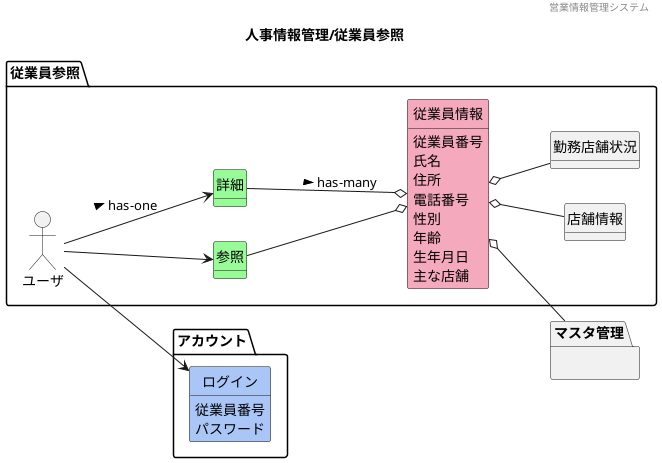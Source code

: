 @startuml images/人事情報管理/従業員参照
' ヘッダー
header 営業情報管理システム
' タイトル
title 人事情報管理/従業員参照
' 
hide circle
' 
hide method
left to right direction

package "アカウント"{
    class "ログイン" #A9C6F6
}

package "従業員参照" {
    'ユーザや外部システム
    mix_actor "ユーザ"
    class "参照" #98fb98
    class "詳細" #98fb98
    class "従業員情報" #F5A9BC
    class "店舗情報"
    class "勤務店舗状況"
}
    package "マスタ管理"{
    }
    ' class "" #F5A9BC
    ' class "" #ffd700

    'モデル同士の関係
    ユーザ --> 参照
    ユーザ --> 詳細: > has-one
    ユーザ --> ログイン
    参照 --o 従業員情報
    詳細 --o 従業員情報 : > has-many
    従業員情報 o-- 勤務店舗状況
    従業員情報 o-- マスタ管理
    従業員情報 o-- 店舗情報

    'ドメインクラスの属性
    従業員情報 : 従業員番号
    従業員情報 : 氏名
    従業員情報 : 住所
    従業員情報 : 電話番号
    従業員情報 : 性別
    従業員情報 : 年齢
    従業員情報 : 生年月日
    従業員情報 : 主な店舗
    ' 店舗情報 : 店舗名
    ' 店舗情報 : 住所
    ' 店舗情報 : 連絡先
    ' 店舗情報 : 店長
    ' 店舗情報 : 主な従業員
    ' 勤務店舗状況 : 店舗名
    ' 勤務店舗状況 : 従業員数
    ' 勤務店舗状況 : 責任者
    ログイン : 従業員番号
    ログイン : パスワード




@enduml